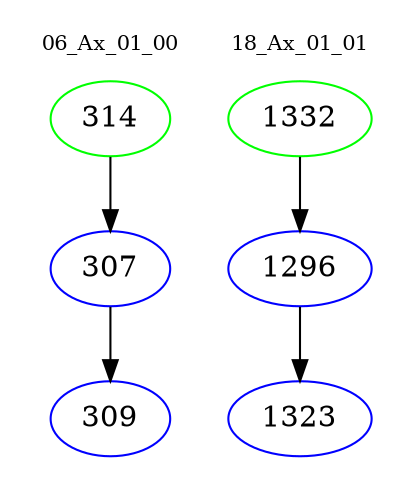 digraph{
subgraph cluster_0 {
color = white
label = "06_Ax_01_00";
fontsize=10;
T0_314 [label="314", color="green"]
T0_314 -> T0_307 [color="black"]
T0_307 [label="307", color="blue"]
T0_307 -> T0_309 [color="black"]
T0_309 [label="309", color="blue"]
}
subgraph cluster_1 {
color = white
label = "18_Ax_01_01";
fontsize=10;
T1_1332 [label="1332", color="green"]
T1_1332 -> T1_1296 [color="black"]
T1_1296 [label="1296", color="blue"]
T1_1296 -> T1_1323 [color="black"]
T1_1323 [label="1323", color="blue"]
}
}
